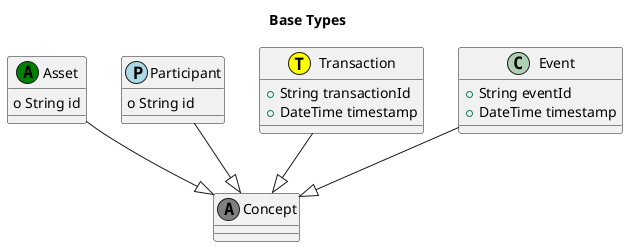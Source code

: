 @startuml
title
Base Types
endtitle

class Concept << (A,grey) >> {
}

class Asset << (A,green) >> {
   o String id
}
Asset --|> Concept

class Participant << (P,lightblue) >> {
      o String id
}
Participant --|> Concept

class Transaction << (T,yellow) >> {
   + String transactionId
   + DateTime timestamp
}
Transaction --|> Concept

class Event {
   + String eventId
   + DateTime timestamp
}
Event --|> Concept
@enduml

